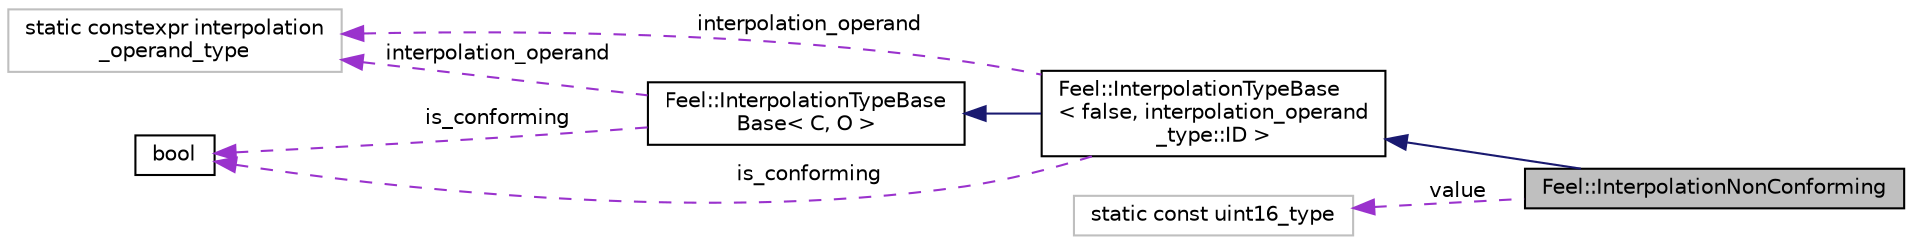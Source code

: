 digraph "Feel::InterpolationNonConforming"
{
 // LATEX_PDF_SIZE
  edge [fontname="Helvetica",fontsize="10",labelfontname="Helvetica",labelfontsize="10"];
  node [fontname="Helvetica",fontsize="10",shape=record];
  rankdir="LR";
  Node1 [label="Feel::InterpolationNonConforming",height=0.2,width=0.4,color="black", fillcolor="grey75", style="filled", fontcolor="black",tooltip=" "];
  Node2 -> Node1 [dir="back",color="midnightblue",fontsize="10",style="solid",fontname="Helvetica"];
  Node2 [label="Feel::InterpolationTypeBase\l\< false, interpolation_operand\l_type::ID \>",height=0.2,width=0.4,color="black", fillcolor="white", style="filled",URL="$classFeel_1_1InterpolationTypeBase.html",tooltip=" "];
  Node3 -> Node2 [dir="back",color="midnightblue",fontsize="10",style="solid",fontname="Helvetica"];
  Node3 [label="Feel::InterpolationTypeBase\lBase\< C, O \>",height=0.2,width=0.4,color="black", fillcolor="white", style="filled",URL="$classFeel_1_1InterpolationTypeBaseBase.html",tooltip=" "];
  Node4 -> Node3 [dir="back",color="darkorchid3",fontsize="10",style="dashed",label=" interpolation_operand" ,fontname="Helvetica"];
  Node4 [label="static constexpr interpolation\l_operand_type",height=0.2,width=0.4,color="grey75", fillcolor="white", style="filled",tooltip=" "];
  Node5 -> Node3 [dir="back",color="darkorchid3",fontsize="10",style="dashed",label=" is_conforming" ,fontname="Helvetica"];
  Node5 [label="bool",height=0.2,width=0.4,color="black", fillcolor="white", style="filled",URL="$classbool.html",tooltip=" "];
  Node4 -> Node2 [dir="back",color="darkorchid3",fontsize="10",style="dashed",label=" interpolation_operand" ,fontname="Helvetica"];
  Node5 -> Node2 [dir="back",color="darkorchid3",fontsize="10",style="dashed",label=" is_conforming" ,fontname="Helvetica"];
  Node6 -> Node1 [dir="back",color="darkorchid3",fontsize="10",style="dashed",label=" value" ,fontname="Helvetica"];
  Node6 [label="static const uint16_type",height=0.2,width=0.4,color="grey75", fillcolor="white", style="filled",tooltip=" "];
}
